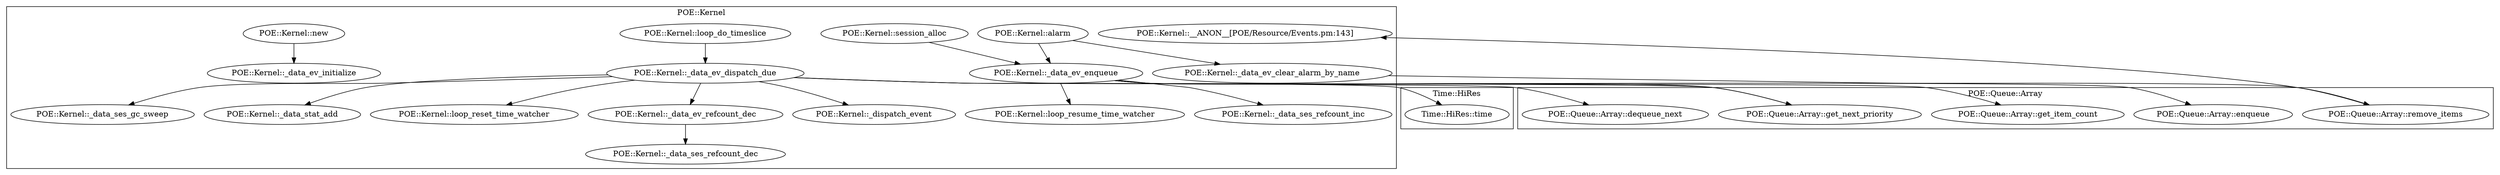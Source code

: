 digraph {
graph [overlap=false]
subgraph cluster_POE_Queue_Array {
	label="POE::Queue::Array";
	"POE::Queue::Array::get_next_priority";
	"POE::Queue::Array::get_item_count";
	"POE::Queue::Array::enqueue";
	"POE::Queue::Array::dequeue_next";
	"POE::Queue::Array::remove_items";
}
subgraph cluster_POE_Kernel {
	label="POE::Kernel";
	"POE::Kernel::alarm";
	"POE::Kernel::loop_resume_time_watcher";
	"POE::Kernel::loop_do_timeslice";
	"POE::Kernel::_data_ses_gc_sweep";
	"POE::Kernel::_data_ses_refcount_dec";
	"POE::Kernel::_data_stat_add";
	"POE::Kernel::new";
	"POE::Kernel::_data_ses_refcount_inc";
	"POE::Kernel::_data_ev_dispatch_due";
	"POE::Kernel::session_alloc";
	"POE::Kernel::_data_ev_initialize";
	"POE::Kernel::_data_ev_enqueue";
	"POE::Kernel::loop_reset_time_watcher";
	"POE::Kernel::_data_ev_clear_alarm_by_name";
	"POE::Kernel::_data_ev_refcount_dec";
	"POE::Kernel::__ANON__[POE/Resource/Events.pm:143]";
	"POE::Kernel::_dispatch_event";
}
subgraph cluster_Time_HiRes {
	label="Time::HiRes";
	"Time::HiRes::time";
}
"POE::Kernel::_data_ev_enqueue" -> "POE::Kernel::loop_resume_time_watcher";
"POE::Kernel::_data_ev_dispatch_due" -> "POE::Kernel::_data_ses_gc_sweep";
"POE::Kernel::_data_ev_dispatch_due" -> "POE::Kernel::_data_stat_add";
"POE::Kernel::_data_ev_refcount_dec" -> "POE::Kernel::_data_ses_refcount_dec";
"POE::Kernel::_data_ev_enqueue" -> "POE::Kernel::_data_ses_refcount_inc";
"POE::Kernel::loop_do_timeslice" -> "POE::Kernel::_data_ev_dispatch_due";
"POE::Kernel::_data_ev_enqueue" -> "POE::Queue::Array::enqueue";
"POE::Kernel::_data_ev_clear_alarm_by_name" -> "POE::Queue::Array::remove_items";
"POE::Kernel::new" -> "POE::Kernel::_data_ev_initialize";
"POE::Kernel::alarm" -> "POE::Kernel::_data_ev_enqueue";
"POE::Kernel::session_alloc" -> "POE::Kernel::_data_ev_enqueue";
"POE::Kernel::_data_ev_dispatch_due" -> "POE::Kernel::loop_reset_time_watcher";
"POE::Kernel::alarm" -> "POE::Kernel::_data_ev_clear_alarm_by_name";
"POE::Kernel::_data_ev_dispatch_due" -> "POE::Kernel::_dispatch_event";
"POE::Kernel::_data_ev_dispatch_due" -> "Time::HiRes::time";
"POE::Kernel::_data_ev_dispatch_due" -> "POE::Queue::Array::dequeue_next";
"POE::Kernel::_data_ev_dispatch_due" -> "POE::Queue::Array::get_next_priority";
"POE::Kernel::_data_ev_enqueue" -> "POE::Queue::Array::get_next_priority";
"POE::Kernel::_data_ev_dispatch_due" -> "POE::Kernel::_data_ev_refcount_dec";
"POE::Queue::Array::remove_items" -> "POE::Kernel::__ANON__[POE/Resource/Events.pm:143]";
"POE::Kernel::_data_ev_enqueue" -> "POE::Queue::Array::get_item_count";
}
